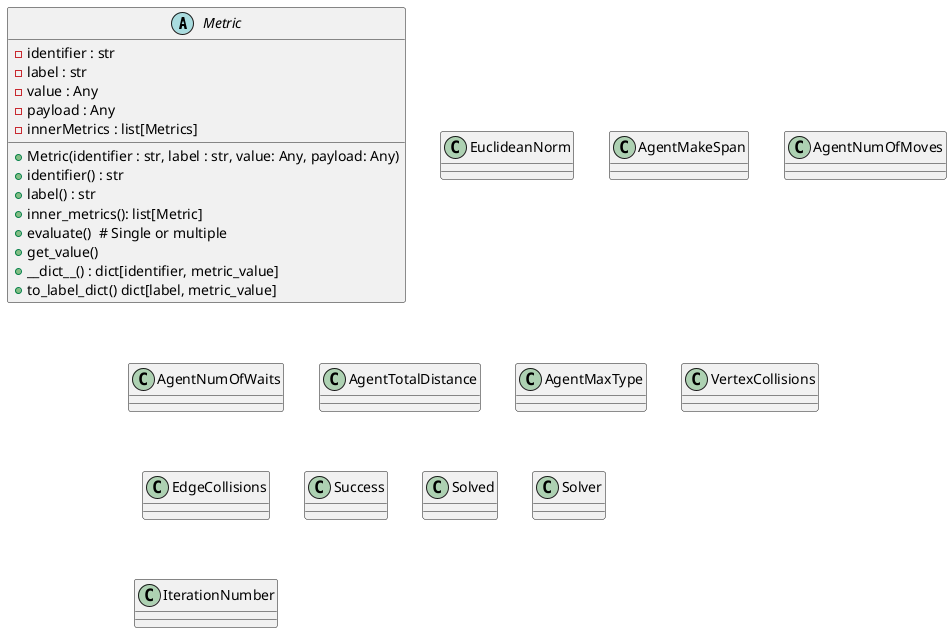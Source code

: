 @startuml

abstract class Metric {
    - identifier : str
    - label : str
    - value : Any
    - payload : Any
    - innerMetrics : list[Metrics]

    + Metric(identifier : str, label : str, value: Any, payload: Any)
    + identifier() : str
    + label() : str
    + inner_metrics(): list[Metric]
    + evaluate()  # Single or multiple
    + get_value()
    + __dict__() : dict[identifier, metric_value]
    + to_label_dict() dict[label, metric_value]
}
' TODO: share results across metrics; pass parameters across metrics


class EuclideanNorm
class AgentMakeSpan
class AgentNumOfMoves
class AgentNumOfWaits
class AgentTotalDistance
class AgentMaxType
class VertexCollisions
class EdgeCollisions
class Success
class Solved
class Solver
class IterationNumber



@enduml